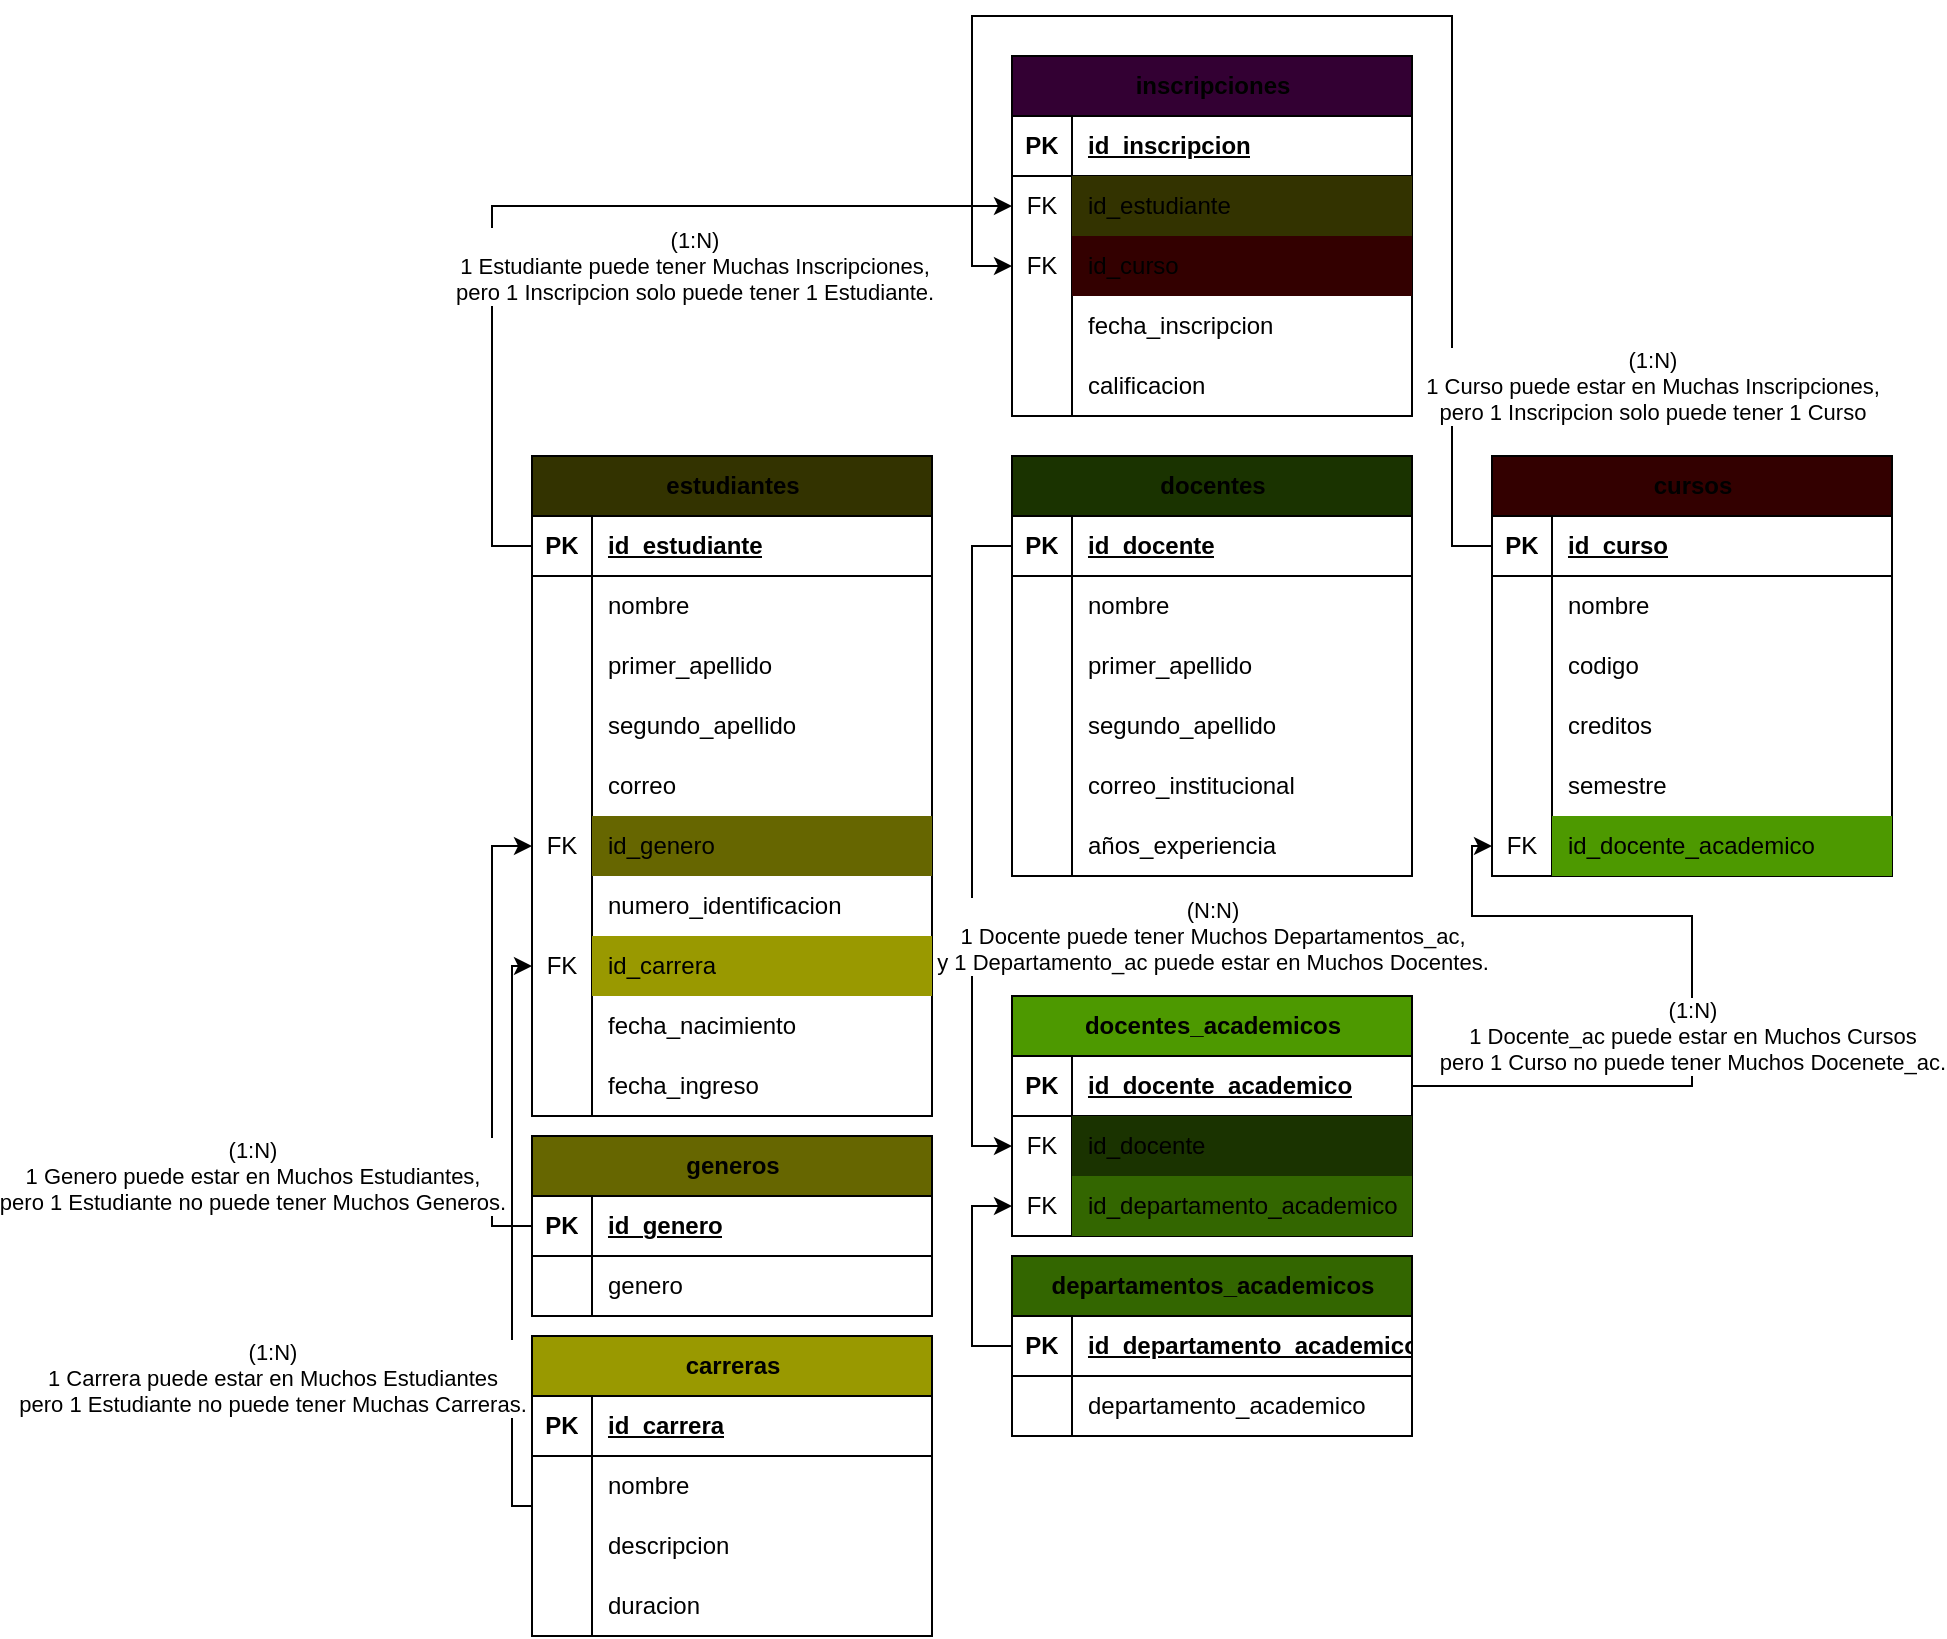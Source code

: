 <mxfile version="28.0.6">
  <diagram name="Página-1" id="d_7a4FAGwTjdsahr41D2">
    <mxGraphModel dx="2619" dy="937" grid="1" gridSize="10" guides="1" tooltips="1" connect="1" arrows="1" fold="1" page="1" pageScale="1" pageWidth="827" pageHeight="1169" math="0" shadow="0">
      <root>
        <mxCell id="0" />
        <mxCell id="1" parent="0" />
        <mxCell id="1A_0LaJ5I-isku5vElew-1" value="estudiantes" style="shape=table;startSize=30;container=1;collapsible=1;childLayout=tableLayout;fixedRows=1;rowLines=0;fontStyle=1;align=center;resizeLast=1;html=1;fillColor=#333300;" vertex="1" parent="1">
          <mxGeometry x="-330" y="400" width="200" height="330" as="geometry" />
        </mxCell>
        <mxCell id="1A_0LaJ5I-isku5vElew-2" value="" style="shape=tableRow;horizontal=0;startSize=0;swimlaneHead=0;swimlaneBody=0;fillColor=none;collapsible=0;dropTarget=0;points=[[0,0.5],[1,0.5]];portConstraint=eastwest;top=0;left=0;right=0;bottom=1;" vertex="1" parent="1A_0LaJ5I-isku5vElew-1">
          <mxGeometry y="30" width="200" height="30" as="geometry" />
        </mxCell>
        <mxCell id="1A_0LaJ5I-isku5vElew-3" value="PK" style="shape=partialRectangle;connectable=0;fillColor=none;top=0;left=0;bottom=0;right=0;fontStyle=1;overflow=hidden;whiteSpace=wrap;html=1;" vertex="1" parent="1A_0LaJ5I-isku5vElew-2">
          <mxGeometry width="30" height="30" as="geometry">
            <mxRectangle width="30" height="30" as="alternateBounds" />
          </mxGeometry>
        </mxCell>
        <mxCell id="1A_0LaJ5I-isku5vElew-4" value="id_estudiante" style="shape=partialRectangle;connectable=0;fillColor=none;top=0;left=0;bottom=0;right=0;align=left;spacingLeft=6;fontStyle=5;overflow=hidden;whiteSpace=wrap;html=1;" vertex="1" parent="1A_0LaJ5I-isku5vElew-2">
          <mxGeometry x="30" width="170" height="30" as="geometry">
            <mxRectangle width="170" height="30" as="alternateBounds" />
          </mxGeometry>
        </mxCell>
        <mxCell id="1A_0LaJ5I-isku5vElew-5" value="" style="shape=tableRow;horizontal=0;startSize=0;swimlaneHead=0;swimlaneBody=0;fillColor=none;collapsible=0;dropTarget=0;points=[[0,0.5],[1,0.5]];portConstraint=eastwest;top=0;left=0;right=0;bottom=0;" vertex="1" parent="1A_0LaJ5I-isku5vElew-1">
          <mxGeometry y="60" width="200" height="30" as="geometry" />
        </mxCell>
        <mxCell id="1A_0LaJ5I-isku5vElew-6" value="" style="shape=partialRectangle;connectable=0;fillColor=none;top=0;left=0;bottom=0;right=0;editable=1;overflow=hidden;whiteSpace=wrap;html=1;" vertex="1" parent="1A_0LaJ5I-isku5vElew-5">
          <mxGeometry width="30" height="30" as="geometry">
            <mxRectangle width="30" height="30" as="alternateBounds" />
          </mxGeometry>
        </mxCell>
        <mxCell id="1A_0LaJ5I-isku5vElew-7" value="nombre" style="shape=partialRectangle;connectable=0;fillColor=none;top=0;left=0;bottom=0;right=0;align=left;spacingLeft=6;overflow=hidden;whiteSpace=wrap;html=1;" vertex="1" parent="1A_0LaJ5I-isku5vElew-5">
          <mxGeometry x="30" width="170" height="30" as="geometry">
            <mxRectangle width="170" height="30" as="alternateBounds" />
          </mxGeometry>
        </mxCell>
        <mxCell id="1A_0LaJ5I-isku5vElew-8" value="" style="shape=tableRow;horizontal=0;startSize=0;swimlaneHead=0;swimlaneBody=0;fillColor=none;collapsible=0;dropTarget=0;points=[[0,0.5],[1,0.5]];portConstraint=eastwest;top=0;left=0;right=0;bottom=0;" vertex="1" parent="1A_0LaJ5I-isku5vElew-1">
          <mxGeometry y="90" width="200" height="30" as="geometry" />
        </mxCell>
        <mxCell id="1A_0LaJ5I-isku5vElew-9" value="" style="shape=partialRectangle;connectable=0;fillColor=none;top=0;left=0;bottom=0;right=0;editable=1;overflow=hidden;whiteSpace=wrap;html=1;" vertex="1" parent="1A_0LaJ5I-isku5vElew-8">
          <mxGeometry width="30" height="30" as="geometry">
            <mxRectangle width="30" height="30" as="alternateBounds" />
          </mxGeometry>
        </mxCell>
        <mxCell id="1A_0LaJ5I-isku5vElew-10" value="primer_apellido" style="shape=partialRectangle;connectable=0;fillColor=none;top=0;left=0;bottom=0;right=0;align=left;spacingLeft=6;overflow=hidden;whiteSpace=wrap;html=1;" vertex="1" parent="1A_0LaJ5I-isku5vElew-8">
          <mxGeometry x="30" width="170" height="30" as="geometry">
            <mxRectangle width="170" height="30" as="alternateBounds" />
          </mxGeometry>
        </mxCell>
        <mxCell id="1A_0LaJ5I-isku5vElew-11" value="" style="shape=tableRow;horizontal=0;startSize=0;swimlaneHead=0;swimlaneBody=0;fillColor=none;collapsible=0;dropTarget=0;points=[[0,0.5],[1,0.5]];portConstraint=eastwest;top=0;left=0;right=0;bottom=0;" vertex="1" parent="1A_0LaJ5I-isku5vElew-1">
          <mxGeometry y="120" width="200" height="30" as="geometry" />
        </mxCell>
        <mxCell id="1A_0LaJ5I-isku5vElew-12" value="" style="shape=partialRectangle;connectable=0;fillColor=none;top=0;left=0;bottom=0;right=0;editable=1;overflow=hidden;whiteSpace=wrap;html=1;" vertex="1" parent="1A_0LaJ5I-isku5vElew-11">
          <mxGeometry width="30" height="30" as="geometry">
            <mxRectangle width="30" height="30" as="alternateBounds" />
          </mxGeometry>
        </mxCell>
        <mxCell id="1A_0LaJ5I-isku5vElew-13" value="segundo_apellido" style="shape=partialRectangle;connectable=0;fillColor=none;top=0;left=0;bottom=0;right=0;align=left;spacingLeft=6;overflow=hidden;whiteSpace=wrap;html=1;" vertex="1" parent="1A_0LaJ5I-isku5vElew-11">
          <mxGeometry x="30" width="170" height="30" as="geometry">
            <mxRectangle width="170" height="30" as="alternateBounds" />
          </mxGeometry>
        </mxCell>
        <mxCell id="1A_0LaJ5I-isku5vElew-14" value="" style="shape=tableRow;horizontal=0;startSize=0;swimlaneHead=0;swimlaneBody=0;fillColor=none;collapsible=0;dropTarget=0;points=[[0,0.5],[1,0.5]];portConstraint=eastwest;top=0;left=0;right=0;bottom=0;" vertex="1" parent="1A_0LaJ5I-isku5vElew-1">
          <mxGeometry y="150" width="200" height="30" as="geometry" />
        </mxCell>
        <mxCell id="1A_0LaJ5I-isku5vElew-15" value="" style="shape=partialRectangle;connectable=0;fillColor=none;top=0;left=0;bottom=0;right=0;editable=1;overflow=hidden;whiteSpace=wrap;html=1;" vertex="1" parent="1A_0LaJ5I-isku5vElew-14">
          <mxGeometry width="30" height="30" as="geometry">
            <mxRectangle width="30" height="30" as="alternateBounds" />
          </mxGeometry>
        </mxCell>
        <mxCell id="1A_0LaJ5I-isku5vElew-16" value="correo" style="shape=partialRectangle;connectable=0;fillColor=none;top=0;left=0;bottom=0;right=0;align=left;spacingLeft=6;overflow=hidden;whiteSpace=wrap;html=1;" vertex="1" parent="1A_0LaJ5I-isku5vElew-14">
          <mxGeometry x="30" width="170" height="30" as="geometry">
            <mxRectangle width="170" height="30" as="alternateBounds" />
          </mxGeometry>
        </mxCell>
        <mxCell id="1A_0LaJ5I-isku5vElew-17" value="" style="shape=tableRow;horizontal=0;startSize=0;swimlaneHead=0;swimlaneBody=0;fillColor=none;collapsible=0;dropTarget=0;points=[[0,0.5],[1,0.5]];portConstraint=eastwest;top=0;left=0;right=0;bottom=0;" vertex="1" parent="1A_0LaJ5I-isku5vElew-1">
          <mxGeometry y="180" width="200" height="30" as="geometry" />
        </mxCell>
        <mxCell id="1A_0LaJ5I-isku5vElew-18" value="FK" style="shape=partialRectangle;connectable=0;fillColor=none;top=0;left=0;bottom=0;right=0;editable=1;overflow=hidden;whiteSpace=wrap;html=1;" vertex="1" parent="1A_0LaJ5I-isku5vElew-17">
          <mxGeometry width="30" height="30" as="geometry">
            <mxRectangle width="30" height="30" as="alternateBounds" />
          </mxGeometry>
        </mxCell>
        <mxCell id="1A_0LaJ5I-isku5vElew-19" value="id_genero" style="shape=partialRectangle;connectable=0;fillColor=#666600;top=0;left=0;bottom=0;right=0;align=left;spacingLeft=6;overflow=hidden;whiteSpace=wrap;html=1;" vertex="1" parent="1A_0LaJ5I-isku5vElew-17">
          <mxGeometry x="30" width="170" height="30" as="geometry">
            <mxRectangle width="170" height="30" as="alternateBounds" />
          </mxGeometry>
        </mxCell>
        <mxCell id="1A_0LaJ5I-isku5vElew-20" value="" style="shape=tableRow;horizontal=0;startSize=0;swimlaneHead=0;swimlaneBody=0;fillColor=none;collapsible=0;dropTarget=0;points=[[0,0.5],[1,0.5]];portConstraint=eastwest;top=0;left=0;right=0;bottom=0;" vertex="1" parent="1A_0LaJ5I-isku5vElew-1">
          <mxGeometry y="210" width="200" height="30" as="geometry" />
        </mxCell>
        <mxCell id="1A_0LaJ5I-isku5vElew-21" value="" style="shape=partialRectangle;connectable=0;fillColor=none;top=0;left=0;bottom=0;right=0;editable=1;overflow=hidden;whiteSpace=wrap;html=1;" vertex="1" parent="1A_0LaJ5I-isku5vElew-20">
          <mxGeometry width="30" height="30" as="geometry">
            <mxRectangle width="30" height="30" as="alternateBounds" />
          </mxGeometry>
        </mxCell>
        <mxCell id="1A_0LaJ5I-isku5vElew-22" value="numero_identificacion" style="shape=partialRectangle;connectable=0;fillColor=none;top=0;left=0;bottom=0;right=0;align=left;spacingLeft=6;overflow=hidden;whiteSpace=wrap;html=1;" vertex="1" parent="1A_0LaJ5I-isku5vElew-20">
          <mxGeometry x="30" width="170" height="30" as="geometry">
            <mxRectangle width="170" height="30" as="alternateBounds" />
          </mxGeometry>
        </mxCell>
        <mxCell id="1A_0LaJ5I-isku5vElew-23" value="" style="shape=tableRow;horizontal=0;startSize=0;swimlaneHead=0;swimlaneBody=0;fillColor=none;collapsible=0;dropTarget=0;points=[[0,0.5],[1,0.5]];portConstraint=eastwest;top=0;left=0;right=0;bottom=0;" vertex="1" parent="1A_0LaJ5I-isku5vElew-1">
          <mxGeometry y="240" width="200" height="30" as="geometry" />
        </mxCell>
        <mxCell id="1A_0LaJ5I-isku5vElew-24" value="FK" style="shape=partialRectangle;connectable=0;fillColor=none;top=0;left=0;bottom=0;right=0;editable=1;overflow=hidden;whiteSpace=wrap;html=1;" vertex="1" parent="1A_0LaJ5I-isku5vElew-23">
          <mxGeometry width="30" height="30" as="geometry">
            <mxRectangle width="30" height="30" as="alternateBounds" />
          </mxGeometry>
        </mxCell>
        <mxCell id="1A_0LaJ5I-isku5vElew-25" value="id_carrera" style="shape=partialRectangle;connectable=0;fillColor=#999900;top=0;left=0;bottom=0;right=0;align=left;spacingLeft=6;overflow=hidden;whiteSpace=wrap;html=1;" vertex="1" parent="1A_0LaJ5I-isku5vElew-23">
          <mxGeometry x="30" width="170" height="30" as="geometry">
            <mxRectangle width="170" height="30" as="alternateBounds" />
          </mxGeometry>
        </mxCell>
        <mxCell id="1A_0LaJ5I-isku5vElew-26" value="" style="shape=tableRow;horizontal=0;startSize=0;swimlaneHead=0;swimlaneBody=0;fillColor=none;collapsible=0;dropTarget=0;points=[[0,0.5],[1,0.5]];portConstraint=eastwest;top=0;left=0;right=0;bottom=0;" vertex="1" parent="1A_0LaJ5I-isku5vElew-1">
          <mxGeometry y="270" width="200" height="30" as="geometry" />
        </mxCell>
        <mxCell id="1A_0LaJ5I-isku5vElew-27" value="" style="shape=partialRectangle;connectable=0;fillColor=none;top=0;left=0;bottom=0;right=0;editable=1;overflow=hidden;whiteSpace=wrap;html=1;" vertex="1" parent="1A_0LaJ5I-isku5vElew-26">
          <mxGeometry width="30" height="30" as="geometry">
            <mxRectangle width="30" height="30" as="alternateBounds" />
          </mxGeometry>
        </mxCell>
        <mxCell id="1A_0LaJ5I-isku5vElew-28" value="fecha_nacimiento" style="shape=partialRectangle;connectable=0;fillColor=none;top=0;left=0;bottom=0;right=0;align=left;spacingLeft=6;overflow=hidden;whiteSpace=wrap;html=1;" vertex="1" parent="1A_0LaJ5I-isku5vElew-26">
          <mxGeometry x="30" width="170" height="30" as="geometry">
            <mxRectangle width="170" height="30" as="alternateBounds" />
          </mxGeometry>
        </mxCell>
        <mxCell id="1A_0LaJ5I-isku5vElew-29" value="" style="shape=tableRow;horizontal=0;startSize=0;swimlaneHead=0;swimlaneBody=0;fillColor=none;collapsible=0;dropTarget=0;points=[[0,0.5],[1,0.5]];portConstraint=eastwest;top=0;left=0;right=0;bottom=0;" vertex="1" parent="1A_0LaJ5I-isku5vElew-1">
          <mxGeometry y="300" width="200" height="30" as="geometry" />
        </mxCell>
        <mxCell id="1A_0LaJ5I-isku5vElew-30" value="" style="shape=partialRectangle;connectable=0;fillColor=none;top=0;left=0;bottom=0;right=0;editable=1;overflow=hidden;whiteSpace=wrap;html=1;" vertex="1" parent="1A_0LaJ5I-isku5vElew-29">
          <mxGeometry width="30" height="30" as="geometry">
            <mxRectangle width="30" height="30" as="alternateBounds" />
          </mxGeometry>
        </mxCell>
        <mxCell id="1A_0LaJ5I-isku5vElew-31" value="fecha_ingreso" style="shape=partialRectangle;connectable=0;fillColor=none;top=0;left=0;bottom=0;right=0;align=left;spacingLeft=6;overflow=hidden;whiteSpace=wrap;html=1;" vertex="1" parent="1A_0LaJ5I-isku5vElew-29">
          <mxGeometry x="30" width="170" height="30" as="geometry">
            <mxRectangle width="170" height="30" as="alternateBounds" />
          </mxGeometry>
        </mxCell>
        <mxCell id="1A_0LaJ5I-isku5vElew-50" value="docentes" style="shape=table;startSize=30;container=1;collapsible=1;childLayout=tableLayout;fixedRows=1;rowLines=0;fontStyle=1;align=center;resizeLast=1;html=1;fillColor=#1A3300;" vertex="1" parent="1">
          <mxGeometry x="-90" y="400" width="200" height="210" as="geometry" />
        </mxCell>
        <mxCell id="1A_0LaJ5I-isku5vElew-51" value="" style="shape=tableRow;horizontal=0;startSize=0;swimlaneHead=0;swimlaneBody=0;fillColor=none;collapsible=0;dropTarget=0;points=[[0,0.5],[1,0.5]];portConstraint=eastwest;top=0;left=0;right=0;bottom=1;" vertex="1" parent="1A_0LaJ5I-isku5vElew-50">
          <mxGeometry y="30" width="200" height="30" as="geometry" />
        </mxCell>
        <mxCell id="1A_0LaJ5I-isku5vElew-52" value="PK" style="shape=partialRectangle;connectable=0;fillColor=none;top=0;left=0;bottom=0;right=0;fontStyle=1;overflow=hidden;whiteSpace=wrap;html=1;" vertex="1" parent="1A_0LaJ5I-isku5vElew-51">
          <mxGeometry width="30" height="30" as="geometry">
            <mxRectangle width="30" height="30" as="alternateBounds" />
          </mxGeometry>
        </mxCell>
        <mxCell id="1A_0LaJ5I-isku5vElew-53" value="id_docente" style="shape=partialRectangle;connectable=0;fillColor=none;top=0;left=0;bottom=0;right=0;align=left;spacingLeft=6;fontStyle=5;overflow=hidden;whiteSpace=wrap;html=1;" vertex="1" parent="1A_0LaJ5I-isku5vElew-51">
          <mxGeometry x="30" width="170" height="30" as="geometry">
            <mxRectangle width="170" height="30" as="alternateBounds" />
          </mxGeometry>
        </mxCell>
        <mxCell id="1A_0LaJ5I-isku5vElew-54" value="" style="shape=tableRow;horizontal=0;startSize=0;swimlaneHead=0;swimlaneBody=0;fillColor=none;collapsible=0;dropTarget=0;points=[[0,0.5],[1,0.5]];portConstraint=eastwest;top=0;left=0;right=0;bottom=0;" vertex="1" parent="1A_0LaJ5I-isku5vElew-50">
          <mxGeometry y="60" width="200" height="30" as="geometry" />
        </mxCell>
        <mxCell id="1A_0LaJ5I-isku5vElew-55" value="" style="shape=partialRectangle;connectable=0;fillColor=none;top=0;left=0;bottom=0;right=0;editable=1;overflow=hidden;whiteSpace=wrap;html=1;" vertex="1" parent="1A_0LaJ5I-isku5vElew-54">
          <mxGeometry width="30" height="30" as="geometry">
            <mxRectangle width="30" height="30" as="alternateBounds" />
          </mxGeometry>
        </mxCell>
        <mxCell id="1A_0LaJ5I-isku5vElew-56" value="nombre" style="shape=partialRectangle;connectable=0;fillColor=none;top=0;left=0;bottom=0;right=0;align=left;spacingLeft=6;overflow=hidden;whiteSpace=wrap;html=1;" vertex="1" parent="1A_0LaJ5I-isku5vElew-54">
          <mxGeometry x="30" width="170" height="30" as="geometry">
            <mxRectangle width="170" height="30" as="alternateBounds" />
          </mxGeometry>
        </mxCell>
        <mxCell id="1A_0LaJ5I-isku5vElew-57" value="" style="shape=tableRow;horizontal=0;startSize=0;swimlaneHead=0;swimlaneBody=0;fillColor=none;collapsible=0;dropTarget=0;points=[[0,0.5],[1,0.5]];portConstraint=eastwest;top=0;left=0;right=0;bottom=0;" vertex="1" parent="1A_0LaJ5I-isku5vElew-50">
          <mxGeometry y="90" width="200" height="30" as="geometry" />
        </mxCell>
        <mxCell id="1A_0LaJ5I-isku5vElew-58" value="" style="shape=partialRectangle;connectable=0;fillColor=none;top=0;left=0;bottom=0;right=0;editable=1;overflow=hidden;whiteSpace=wrap;html=1;" vertex="1" parent="1A_0LaJ5I-isku5vElew-57">
          <mxGeometry width="30" height="30" as="geometry">
            <mxRectangle width="30" height="30" as="alternateBounds" />
          </mxGeometry>
        </mxCell>
        <mxCell id="1A_0LaJ5I-isku5vElew-59" value="primer_apellido" style="shape=partialRectangle;connectable=0;fillColor=none;top=0;left=0;bottom=0;right=0;align=left;spacingLeft=6;overflow=hidden;whiteSpace=wrap;html=1;" vertex="1" parent="1A_0LaJ5I-isku5vElew-57">
          <mxGeometry x="30" width="170" height="30" as="geometry">
            <mxRectangle width="170" height="30" as="alternateBounds" />
          </mxGeometry>
        </mxCell>
        <mxCell id="1A_0LaJ5I-isku5vElew-60" value="" style="shape=tableRow;horizontal=0;startSize=0;swimlaneHead=0;swimlaneBody=0;fillColor=none;collapsible=0;dropTarget=0;points=[[0,0.5],[1,0.5]];portConstraint=eastwest;top=0;left=0;right=0;bottom=0;" vertex="1" parent="1A_0LaJ5I-isku5vElew-50">
          <mxGeometry y="120" width="200" height="30" as="geometry" />
        </mxCell>
        <mxCell id="1A_0LaJ5I-isku5vElew-61" value="" style="shape=partialRectangle;connectable=0;fillColor=none;top=0;left=0;bottom=0;right=0;editable=1;overflow=hidden;whiteSpace=wrap;html=1;" vertex="1" parent="1A_0LaJ5I-isku5vElew-60">
          <mxGeometry width="30" height="30" as="geometry">
            <mxRectangle width="30" height="30" as="alternateBounds" />
          </mxGeometry>
        </mxCell>
        <mxCell id="1A_0LaJ5I-isku5vElew-62" value="segundo_apellido" style="shape=partialRectangle;connectable=0;fillColor=none;top=0;left=0;bottom=0;right=0;align=left;spacingLeft=6;overflow=hidden;whiteSpace=wrap;html=1;" vertex="1" parent="1A_0LaJ5I-isku5vElew-60">
          <mxGeometry x="30" width="170" height="30" as="geometry">
            <mxRectangle width="170" height="30" as="alternateBounds" />
          </mxGeometry>
        </mxCell>
        <mxCell id="1A_0LaJ5I-isku5vElew-63" value="" style="shape=tableRow;horizontal=0;startSize=0;swimlaneHead=0;swimlaneBody=0;fillColor=none;collapsible=0;dropTarget=0;points=[[0,0.5],[1,0.5]];portConstraint=eastwest;top=0;left=0;right=0;bottom=0;" vertex="1" parent="1A_0LaJ5I-isku5vElew-50">
          <mxGeometry y="150" width="200" height="30" as="geometry" />
        </mxCell>
        <mxCell id="1A_0LaJ5I-isku5vElew-64" value="" style="shape=partialRectangle;connectable=0;fillColor=none;top=0;left=0;bottom=0;right=0;editable=1;overflow=hidden;whiteSpace=wrap;html=1;" vertex="1" parent="1A_0LaJ5I-isku5vElew-63">
          <mxGeometry width="30" height="30" as="geometry">
            <mxRectangle width="30" height="30" as="alternateBounds" />
          </mxGeometry>
        </mxCell>
        <mxCell id="1A_0LaJ5I-isku5vElew-65" value="correo_institucional" style="shape=partialRectangle;connectable=0;fillColor=none;top=0;left=0;bottom=0;right=0;align=left;spacingLeft=6;overflow=hidden;whiteSpace=wrap;html=1;" vertex="1" parent="1A_0LaJ5I-isku5vElew-63">
          <mxGeometry x="30" width="170" height="30" as="geometry">
            <mxRectangle width="170" height="30" as="alternateBounds" />
          </mxGeometry>
        </mxCell>
        <mxCell id="1A_0LaJ5I-isku5vElew-69" value="" style="shape=tableRow;horizontal=0;startSize=0;swimlaneHead=0;swimlaneBody=0;fillColor=none;collapsible=0;dropTarget=0;points=[[0,0.5],[1,0.5]];portConstraint=eastwest;top=0;left=0;right=0;bottom=0;" vertex="1" parent="1A_0LaJ5I-isku5vElew-50">
          <mxGeometry y="180" width="200" height="30" as="geometry" />
        </mxCell>
        <mxCell id="1A_0LaJ5I-isku5vElew-70" value="" style="shape=partialRectangle;connectable=0;fillColor=none;top=0;left=0;bottom=0;right=0;editable=1;overflow=hidden;whiteSpace=wrap;html=1;" vertex="1" parent="1A_0LaJ5I-isku5vElew-69">
          <mxGeometry width="30" height="30" as="geometry">
            <mxRectangle width="30" height="30" as="alternateBounds" />
          </mxGeometry>
        </mxCell>
        <mxCell id="1A_0LaJ5I-isku5vElew-71" value="años_experiencia" style="shape=partialRectangle;connectable=0;fillColor=none;top=0;left=0;bottom=0;right=0;align=left;spacingLeft=6;overflow=hidden;whiteSpace=wrap;html=1;" vertex="1" parent="1A_0LaJ5I-isku5vElew-69">
          <mxGeometry x="30" width="170" height="30" as="geometry">
            <mxRectangle width="170" height="30" as="alternateBounds" />
          </mxGeometry>
        </mxCell>
        <mxCell id="1A_0LaJ5I-isku5vElew-72" value="cursos" style="shape=table;startSize=30;container=1;collapsible=1;childLayout=tableLayout;fixedRows=1;rowLines=0;fontStyle=1;align=center;resizeLast=1;html=1;fillColor=#330000;" vertex="1" parent="1">
          <mxGeometry x="150" y="400" width="200" height="210" as="geometry">
            <mxRectangle x="560" y="360" width="80" height="30" as="alternateBounds" />
          </mxGeometry>
        </mxCell>
        <mxCell id="1A_0LaJ5I-isku5vElew-73" value="" style="shape=tableRow;horizontal=0;startSize=0;swimlaneHead=0;swimlaneBody=0;fillColor=none;collapsible=0;dropTarget=0;points=[[0,0.5],[1,0.5]];portConstraint=eastwest;top=0;left=0;right=0;bottom=1;" vertex="1" parent="1A_0LaJ5I-isku5vElew-72">
          <mxGeometry y="30" width="200" height="30" as="geometry" />
        </mxCell>
        <mxCell id="1A_0LaJ5I-isku5vElew-74" value="PK" style="shape=partialRectangle;connectable=0;fillColor=none;top=0;left=0;bottom=0;right=0;fontStyle=1;overflow=hidden;whiteSpace=wrap;html=1;" vertex="1" parent="1A_0LaJ5I-isku5vElew-73">
          <mxGeometry width="30" height="30" as="geometry">
            <mxRectangle width="30" height="30" as="alternateBounds" />
          </mxGeometry>
        </mxCell>
        <mxCell id="1A_0LaJ5I-isku5vElew-75" value="id_curso" style="shape=partialRectangle;connectable=0;fillColor=none;top=0;left=0;bottom=0;right=0;align=left;spacingLeft=6;fontStyle=5;overflow=hidden;whiteSpace=wrap;html=1;" vertex="1" parent="1A_0LaJ5I-isku5vElew-73">
          <mxGeometry x="30" width="170" height="30" as="geometry">
            <mxRectangle width="170" height="30" as="alternateBounds" />
          </mxGeometry>
        </mxCell>
        <mxCell id="1A_0LaJ5I-isku5vElew-76" value="" style="shape=tableRow;horizontal=0;startSize=0;swimlaneHead=0;swimlaneBody=0;fillColor=none;collapsible=0;dropTarget=0;points=[[0,0.5],[1,0.5]];portConstraint=eastwest;top=0;left=0;right=0;bottom=0;" vertex="1" parent="1A_0LaJ5I-isku5vElew-72">
          <mxGeometry y="60" width="200" height="30" as="geometry" />
        </mxCell>
        <mxCell id="1A_0LaJ5I-isku5vElew-77" value="" style="shape=partialRectangle;connectable=0;fillColor=none;top=0;left=0;bottom=0;right=0;editable=1;overflow=hidden;whiteSpace=wrap;html=1;" vertex="1" parent="1A_0LaJ5I-isku5vElew-76">
          <mxGeometry width="30" height="30" as="geometry">
            <mxRectangle width="30" height="30" as="alternateBounds" />
          </mxGeometry>
        </mxCell>
        <mxCell id="1A_0LaJ5I-isku5vElew-78" value="nombre" style="shape=partialRectangle;connectable=0;fillColor=none;top=0;left=0;bottom=0;right=0;align=left;spacingLeft=6;overflow=hidden;whiteSpace=wrap;html=1;" vertex="1" parent="1A_0LaJ5I-isku5vElew-76">
          <mxGeometry x="30" width="170" height="30" as="geometry">
            <mxRectangle width="170" height="30" as="alternateBounds" />
          </mxGeometry>
        </mxCell>
        <mxCell id="1A_0LaJ5I-isku5vElew-79" value="" style="shape=tableRow;horizontal=0;startSize=0;swimlaneHead=0;swimlaneBody=0;fillColor=none;collapsible=0;dropTarget=0;points=[[0,0.5],[1,0.5]];portConstraint=eastwest;top=0;left=0;right=0;bottom=0;" vertex="1" parent="1A_0LaJ5I-isku5vElew-72">
          <mxGeometry y="90" width="200" height="30" as="geometry" />
        </mxCell>
        <mxCell id="1A_0LaJ5I-isku5vElew-80" value="" style="shape=partialRectangle;connectable=0;fillColor=none;top=0;left=0;bottom=0;right=0;editable=1;overflow=hidden;whiteSpace=wrap;html=1;" vertex="1" parent="1A_0LaJ5I-isku5vElew-79">
          <mxGeometry width="30" height="30" as="geometry">
            <mxRectangle width="30" height="30" as="alternateBounds" />
          </mxGeometry>
        </mxCell>
        <mxCell id="1A_0LaJ5I-isku5vElew-81" value="codigo" style="shape=partialRectangle;connectable=0;fillColor=none;top=0;left=0;bottom=0;right=0;align=left;spacingLeft=6;overflow=hidden;whiteSpace=wrap;html=1;" vertex="1" parent="1A_0LaJ5I-isku5vElew-79">
          <mxGeometry x="30" width="170" height="30" as="geometry">
            <mxRectangle width="170" height="30" as="alternateBounds" />
          </mxGeometry>
        </mxCell>
        <mxCell id="1A_0LaJ5I-isku5vElew-82" value="" style="shape=tableRow;horizontal=0;startSize=0;swimlaneHead=0;swimlaneBody=0;fillColor=none;collapsible=0;dropTarget=0;points=[[0,0.5],[1,0.5]];portConstraint=eastwest;top=0;left=0;right=0;bottom=0;" vertex="1" parent="1A_0LaJ5I-isku5vElew-72">
          <mxGeometry y="120" width="200" height="30" as="geometry" />
        </mxCell>
        <mxCell id="1A_0LaJ5I-isku5vElew-83" value="" style="shape=partialRectangle;connectable=0;fillColor=none;top=0;left=0;bottom=0;right=0;editable=1;overflow=hidden;whiteSpace=wrap;html=1;" vertex="1" parent="1A_0LaJ5I-isku5vElew-82">
          <mxGeometry width="30" height="30" as="geometry">
            <mxRectangle width="30" height="30" as="alternateBounds" />
          </mxGeometry>
        </mxCell>
        <mxCell id="1A_0LaJ5I-isku5vElew-84" value="creditos" style="shape=partialRectangle;connectable=0;fillColor=none;top=0;left=0;bottom=0;right=0;align=left;spacingLeft=6;overflow=hidden;whiteSpace=wrap;html=1;" vertex="1" parent="1A_0LaJ5I-isku5vElew-82">
          <mxGeometry x="30" width="170" height="30" as="geometry">
            <mxRectangle width="170" height="30" as="alternateBounds" />
          </mxGeometry>
        </mxCell>
        <mxCell id="1A_0LaJ5I-isku5vElew-85" value="" style="shape=tableRow;horizontal=0;startSize=0;swimlaneHead=0;swimlaneBody=0;fillColor=none;collapsible=0;dropTarget=0;points=[[0,0.5],[1,0.5]];portConstraint=eastwest;top=0;left=0;right=0;bottom=0;" vertex="1" parent="1A_0LaJ5I-isku5vElew-72">
          <mxGeometry y="150" width="200" height="30" as="geometry" />
        </mxCell>
        <mxCell id="1A_0LaJ5I-isku5vElew-86" value="" style="shape=partialRectangle;connectable=0;fillColor=none;top=0;left=0;bottom=0;right=0;editable=1;overflow=hidden;whiteSpace=wrap;html=1;" vertex="1" parent="1A_0LaJ5I-isku5vElew-85">
          <mxGeometry width="30" height="30" as="geometry">
            <mxRectangle width="30" height="30" as="alternateBounds" />
          </mxGeometry>
        </mxCell>
        <mxCell id="1A_0LaJ5I-isku5vElew-87" value="semestre" style="shape=partialRectangle;connectable=0;fillColor=none;top=0;left=0;bottom=0;right=0;align=left;spacingLeft=6;overflow=hidden;whiteSpace=wrap;html=1;" vertex="1" parent="1A_0LaJ5I-isku5vElew-85">
          <mxGeometry x="30" width="170" height="30" as="geometry">
            <mxRectangle width="170" height="30" as="alternateBounds" />
          </mxGeometry>
        </mxCell>
        <mxCell id="1A_0LaJ5I-isku5vElew-88" value="" style="shape=tableRow;horizontal=0;startSize=0;swimlaneHead=0;swimlaneBody=0;fillColor=none;collapsible=0;dropTarget=0;points=[[0,0.5],[1,0.5]];portConstraint=eastwest;top=0;left=0;right=0;bottom=0;" vertex="1" parent="1A_0LaJ5I-isku5vElew-72">
          <mxGeometry y="180" width="200" height="30" as="geometry" />
        </mxCell>
        <mxCell id="1A_0LaJ5I-isku5vElew-89" value="FK" style="shape=partialRectangle;connectable=0;fillColor=none;top=0;left=0;bottom=0;right=0;editable=1;overflow=hidden;whiteSpace=wrap;html=1;" vertex="1" parent="1A_0LaJ5I-isku5vElew-88">
          <mxGeometry width="30" height="30" as="geometry">
            <mxRectangle width="30" height="30" as="alternateBounds" />
          </mxGeometry>
        </mxCell>
        <mxCell id="1A_0LaJ5I-isku5vElew-90" value="id_docente_academico" style="shape=partialRectangle;connectable=0;fillColor=#4D9900;top=0;left=0;bottom=0;right=0;align=left;spacingLeft=6;overflow=hidden;whiteSpace=wrap;html=1;" vertex="1" parent="1A_0LaJ5I-isku5vElew-88">
          <mxGeometry x="30" width="170" height="30" as="geometry">
            <mxRectangle width="170" height="30" as="alternateBounds" />
          </mxGeometry>
        </mxCell>
        <mxCell id="1A_0LaJ5I-isku5vElew-91" value="inscripciones" style="shape=table;startSize=30;container=1;collapsible=1;childLayout=tableLayout;fixedRows=1;rowLines=0;fontStyle=1;align=center;resizeLast=1;html=1;fillColor=#330033;" vertex="1" parent="1">
          <mxGeometry x="-90" y="200" width="200" height="180" as="geometry" />
        </mxCell>
        <mxCell id="1A_0LaJ5I-isku5vElew-92" value="" style="shape=tableRow;horizontal=0;startSize=0;swimlaneHead=0;swimlaneBody=0;fillColor=none;collapsible=0;dropTarget=0;points=[[0,0.5],[1,0.5]];portConstraint=eastwest;top=0;left=0;right=0;bottom=1;" vertex="1" parent="1A_0LaJ5I-isku5vElew-91">
          <mxGeometry y="30" width="200" height="30" as="geometry" />
        </mxCell>
        <mxCell id="1A_0LaJ5I-isku5vElew-93" value="PK" style="shape=partialRectangle;connectable=0;fillColor=none;top=0;left=0;bottom=0;right=0;fontStyle=1;overflow=hidden;whiteSpace=wrap;html=1;" vertex="1" parent="1A_0LaJ5I-isku5vElew-92">
          <mxGeometry width="30" height="30" as="geometry">
            <mxRectangle width="30" height="30" as="alternateBounds" />
          </mxGeometry>
        </mxCell>
        <mxCell id="1A_0LaJ5I-isku5vElew-94" value="id_inscripcion" style="shape=partialRectangle;connectable=0;fillColor=none;top=0;left=0;bottom=0;right=0;align=left;spacingLeft=6;fontStyle=5;overflow=hidden;whiteSpace=wrap;html=1;" vertex="1" parent="1A_0LaJ5I-isku5vElew-92">
          <mxGeometry x="30" width="170" height="30" as="geometry">
            <mxRectangle width="170" height="30" as="alternateBounds" />
          </mxGeometry>
        </mxCell>
        <mxCell id="1A_0LaJ5I-isku5vElew-95" value="" style="shape=tableRow;horizontal=0;startSize=0;swimlaneHead=0;swimlaneBody=0;fillColor=none;collapsible=0;dropTarget=0;points=[[0,0.5],[1,0.5]];portConstraint=eastwest;top=0;left=0;right=0;bottom=0;" vertex="1" parent="1A_0LaJ5I-isku5vElew-91">
          <mxGeometry y="60" width="200" height="30" as="geometry" />
        </mxCell>
        <mxCell id="1A_0LaJ5I-isku5vElew-96" value="FK" style="shape=partialRectangle;connectable=0;fillColor=none;top=0;left=0;bottom=0;right=0;editable=1;overflow=hidden;whiteSpace=wrap;html=1;" vertex="1" parent="1A_0LaJ5I-isku5vElew-95">
          <mxGeometry width="30" height="30" as="geometry">
            <mxRectangle width="30" height="30" as="alternateBounds" />
          </mxGeometry>
        </mxCell>
        <mxCell id="1A_0LaJ5I-isku5vElew-97" value="id_estudiante" style="shape=partialRectangle;connectable=0;fillColor=#333300;top=0;left=0;bottom=0;right=0;align=left;spacingLeft=6;overflow=hidden;whiteSpace=wrap;html=1;" vertex="1" parent="1A_0LaJ5I-isku5vElew-95">
          <mxGeometry x="30" width="170" height="30" as="geometry">
            <mxRectangle width="170" height="30" as="alternateBounds" />
          </mxGeometry>
        </mxCell>
        <mxCell id="1A_0LaJ5I-isku5vElew-98" value="" style="shape=tableRow;horizontal=0;startSize=0;swimlaneHead=0;swimlaneBody=0;fillColor=none;collapsible=0;dropTarget=0;points=[[0,0.5],[1,0.5]];portConstraint=eastwest;top=0;left=0;right=0;bottom=0;" vertex="1" parent="1A_0LaJ5I-isku5vElew-91">
          <mxGeometry y="90" width="200" height="30" as="geometry" />
        </mxCell>
        <mxCell id="1A_0LaJ5I-isku5vElew-99" value="FK" style="shape=partialRectangle;connectable=0;fillColor=none;top=0;left=0;bottom=0;right=0;editable=1;overflow=hidden;whiteSpace=wrap;html=1;" vertex="1" parent="1A_0LaJ5I-isku5vElew-98">
          <mxGeometry width="30" height="30" as="geometry">
            <mxRectangle width="30" height="30" as="alternateBounds" />
          </mxGeometry>
        </mxCell>
        <mxCell id="1A_0LaJ5I-isku5vElew-100" value="id_curso" style="shape=partialRectangle;connectable=0;fillColor=#330000;top=0;left=0;bottom=0;right=0;align=left;spacingLeft=6;overflow=hidden;whiteSpace=wrap;html=1;" vertex="1" parent="1A_0LaJ5I-isku5vElew-98">
          <mxGeometry x="30" width="170" height="30" as="geometry">
            <mxRectangle width="170" height="30" as="alternateBounds" />
          </mxGeometry>
        </mxCell>
        <mxCell id="1A_0LaJ5I-isku5vElew-101" value="" style="shape=tableRow;horizontal=0;startSize=0;swimlaneHead=0;swimlaneBody=0;fillColor=none;collapsible=0;dropTarget=0;points=[[0,0.5],[1,0.5]];portConstraint=eastwest;top=0;left=0;right=0;bottom=0;" vertex="1" parent="1A_0LaJ5I-isku5vElew-91">
          <mxGeometry y="120" width="200" height="30" as="geometry" />
        </mxCell>
        <mxCell id="1A_0LaJ5I-isku5vElew-102" value="" style="shape=partialRectangle;connectable=0;fillColor=none;top=0;left=0;bottom=0;right=0;editable=1;overflow=hidden;whiteSpace=wrap;html=1;" vertex="1" parent="1A_0LaJ5I-isku5vElew-101">
          <mxGeometry width="30" height="30" as="geometry">
            <mxRectangle width="30" height="30" as="alternateBounds" />
          </mxGeometry>
        </mxCell>
        <mxCell id="1A_0LaJ5I-isku5vElew-103" value="fecha_inscripcion" style="shape=partialRectangle;connectable=0;fillColor=none;top=0;left=0;bottom=0;right=0;align=left;spacingLeft=6;overflow=hidden;whiteSpace=wrap;html=1;" vertex="1" parent="1A_0LaJ5I-isku5vElew-101">
          <mxGeometry x="30" width="170" height="30" as="geometry">
            <mxRectangle width="170" height="30" as="alternateBounds" />
          </mxGeometry>
        </mxCell>
        <mxCell id="1A_0LaJ5I-isku5vElew-104" value="" style="shape=tableRow;horizontal=0;startSize=0;swimlaneHead=0;swimlaneBody=0;fillColor=none;collapsible=0;dropTarget=0;points=[[0,0.5],[1,0.5]];portConstraint=eastwest;top=0;left=0;right=0;bottom=0;" vertex="1" parent="1A_0LaJ5I-isku5vElew-91">
          <mxGeometry y="150" width="200" height="30" as="geometry" />
        </mxCell>
        <mxCell id="1A_0LaJ5I-isku5vElew-105" value="" style="shape=partialRectangle;connectable=0;fillColor=none;top=0;left=0;bottom=0;right=0;editable=1;overflow=hidden;whiteSpace=wrap;html=1;" vertex="1" parent="1A_0LaJ5I-isku5vElew-104">
          <mxGeometry width="30" height="30" as="geometry">
            <mxRectangle width="30" height="30" as="alternateBounds" />
          </mxGeometry>
        </mxCell>
        <mxCell id="1A_0LaJ5I-isku5vElew-106" value="calificacion" style="shape=partialRectangle;connectable=0;fillColor=none;top=0;left=0;bottom=0;right=0;align=left;spacingLeft=6;overflow=hidden;whiteSpace=wrap;html=1;" vertex="1" parent="1A_0LaJ5I-isku5vElew-104">
          <mxGeometry x="30" width="170" height="30" as="geometry">
            <mxRectangle width="170" height="30" as="alternateBounds" />
          </mxGeometry>
        </mxCell>
        <mxCell id="1A_0LaJ5I-isku5vElew-107" value="generos" style="shape=table;startSize=30;container=1;collapsible=1;childLayout=tableLayout;fixedRows=1;rowLines=0;fontStyle=1;align=center;resizeLast=1;html=1;fillColor=#666600;" vertex="1" parent="1">
          <mxGeometry x="-330" y="740" width="200" height="90" as="geometry" />
        </mxCell>
        <mxCell id="1A_0LaJ5I-isku5vElew-108" value="" style="shape=tableRow;horizontal=0;startSize=0;swimlaneHead=0;swimlaneBody=0;fillColor=none;collapsible=0;dropTarget=0;points=[[0,0.5],[1,0.5]];portConstraint=eastwest;top=0;left=0;right=0;bottom=1;" vertex="1" parent="1A_0LaJ5I-isku5vElew-107">
          <mxGeometry y="30" width="200" height="30" as="geometry" />
        </mxCell>
        <mxCell id="1A_0LaJ5I-isku5vElew-109" value="PK" style="shape=partialRectangle;connectable=0;fillColor=none;top=0;left=0;bottom=0;right=0;fontStyle=1;overflow=hidden;whiteSpace=wrap;html=1;" vertex="1" parent="1A_0LaJ5I-isku5vElew-108">
          <mxGeometry width="30" height="30" as="geometry">
            <mxRectangle width="30" height="30" as="alternateBounds" />
          </mxGeometry>
        </mxCell>
        <mxCell id="1A_0LaJ5I-isku5vElew-110" value="id_genero" style="shape=partialRectangle;connectable=0;fillColor=none;top=0;left=0;bottom=0;right=0;align=left;spacingLeft=6;fontStyle=5;overflow=hidden;whiteSpace=wrap;html=1;" vertex="1" parent="1A_0LaJ5I-isku5vElew-108">
          <mxGeometry x="30" width="170" height="30" as="geometry">
            <mxRectangle width="170" height="30" as="alternateBounds" />
          </mxGeometry>
        </mxCell>
        <mxCell id="1A_0LaJ5I-isku5vElew-111" value="" style="shape=tableRow;horizontal=0;startSize=0;swimlaneHead=0;swimlaneBody=0;fillColor=none;collapsible=0;dropTarget=0;points=[[0,0.5],[1,0.5]];portConstraint=eastwest;top=0;left=0;right=0;bottom=0;" vertex="1" parent="1A_0LaJ5I-isku5vElew-107">
          <mxGeometry y="60" width="200" height="30" as="geometry" />
        </mxCell>
        <mxCell id="1A_0LaJ5I-isku5vElew-112" value="" style="shape=partialRectangle;connectable=0;fillColor=none;top=0;left=0;bottom=0;right=0;editable=1;overflow=hidden;whiteSpace=wrap;html=1;" vertex="1" parent="1A_0LaJ5I-isku5vElew-111">
          <mxGeometry width="30" height="30" as="geometry">
            <mxRectangle width="30" height="30" as="alternateBounds" />
          </mxGeometry>
        </mxCell>
        <mxCell id="1A_0LaJ5I-isku5vElew-113" value="genero" style="shape=partialRectangle;connectable=0;fillColor=none;top=0;left=0;bottom=0;right=0;align=left;spacingLeft=6;overflow=hidden;whiteSpace=wrap;html=1;" vertex="1" parent="1A_0LaJ5I-isku5vElew-111">
          <mxGeometry x="30" width="170" height="30" as="geometry">
            <mxRectangle width="170" height="30" as="alternateBounds" />
          </mxGeometry>
        </mxCell>
        <mxCell id="1A_0LaJ5I-isku5vElew-120" value="carreras" style="shape=table;startSize=30;container=1;collapsible=1;childLayout=tableLayout;fixedRows=1;rowLines=0;fontStyle=1;align=center;resizeLast=1;html=1;fillColor=#999900;" vertex="1" parent="1">
          <mxGeometry x="-330" y="840" width="200" height="150" as="geometry" />
        </mxCell>
        <mxCell id="1A_0LaJ5I-isku5vElew-121" value="" style="shape=tableRow;horizontal=0;startSize=0;swimlaneHead=0;swimlaneBody=0;fillColor=none;collapsible=0;dropTarget=0;points=[[0,0.5],[1,0.5]];portConstraint=eastwest;top=0;left=0;right=0;bottom=1;" vertex="1" parent="1A_0LaJ5I-isku5vElew-120">
          <mxGeometry y="30" width="200" height="30" as="geometry" />
        </mxCell>
        <mxCell id="1A_0LaJ5I-isku5vElew-122" value="PK" style="shape=partialRectangle;connectable=0;fillColor=none;top=0;left=0;bottom=0;right=0;fontStyle=1;overflow=hidden;whiteSpace=wrap;html=1;" vertex="1" parent="1A_0LaJ5I-isku5vElew-121">
          <mxGeometry width="30" height="30" as="geometry">
            <mxRectangle width="30" height="30" as="alternateBounds" />
          </mxGeometry>
        </mxCell>
        <mxCell id="1A_0LaJ5I-isku5vElew-123" value="id_carrera" style="shape=partialRectangle;connectable=0;fillColor=none;top=0;left=0;bottom=0;right=0;align=left;spacingLeft=6;fontStyle=5;overflow=hidden;whiteSpace=wrap;html=1;" vertex="1" parent="1A_0LaJ5I-isku5vElew-121">
          <mxGeometry x="30" width="170" height="30" as="geometry">
            <mxRectangle width="170" height="30" as="alternateBounds" />
          </mxGeometry>
        </mxCell>
        <mxCell id="1A_0LaJ5I-isku5vElew-124" value="" style="shape=tableRow;horizontal=0;startSize=0;swimlaneHead=0;swimlaneBody=0;fillColor=none;collapsible=0;dropTarget=0;points=[[0,0.5],[1,0.5]];portConstraint=eastwest;top=0;left=0;right=0;bottom=0;" vertex="1" parent="1A_0LaJ5I-isku5vElew-120">
          <mxGeometry y="60" width="200" height="30" as="geometry" />
        </mxCell>
        <mxCell id="1A_0LaJ5I-isku5vElew-125" value="" style="shape=partialRectangle;connectable=0;fillColor=none;top=0;left=0;bottom=0;right=0;editable=1;overflow=hidden;whiteSpace=wrap;html=1;" vertex="1" parent="1A_0LaJ5I-isku5vElew-124">
          <mxGeometry width="30" height="30" as="geometry">
            <mxRectangle width="30" height="30" as="alternateBounds" />
          </mxGeometry>
        </mxCell>
        <mxCell id="1A_0LaJ5I-isku5vElew-126" value="nombre" style="shape=partialRectangle;connectable=0;fillColor=none;top=0;left=0;bottom=0;right=0;align=left;spacingLeft=6;overflow=hidden;whiteSpace=wrap;html=1;" vertex="1" parent="1A_0LaJ5I-isku5vElew-124">
          <mxGeometry x="30" width="170" height="30" as="geometry">
            <mxRectangle width="170" height="30" as="alternateBounds" />
          </mxGeometry>
        </mxCell>
        <mxCell id="1A_0LaJ5I-isku5vElew-164" value="" style="shape=tableRow;horizontal=0;startSize=0;swimlaneHead=0;swimlaneBody=0;fillColor=none;collapsible=0;dropTarget=0;points=[[0,0.5],[1,0.5]];portConstraint=eastwest;top=0;left=0;right=0;bottom=0;" vertex="1" parent="1A_0LaJ5I-isku5vElew-120">
          <mxGeometry y="90" width="200" height="30" as="geometry" />
        </mxCell>
        <mxCell id="1A_0LaJ5I-isku5vElew-165" value="" style="shape=partialRectangle;connectable=0;fillColor=none;top=0;left=0;bottom=0;right=0;editable=1;overflow=hidden;whiteSpace=wrap;html=1;" vertex="1" parent="1A_0LaJ5I-isku5vElew-164">
          <mxGeometry width="30" height="30" as="geometry">
            <mxRectangle width="30" height="30" as="alternateBounds" />
          </mxGeometry>
        </mxCell>
        <mxCell id="1A_0LaJ5I-isku5vElew-166" value="descripcion" style="shape=partialRectangle;connectable=0;fillColor=none;top=0;left=0;bottom=0;right=0;align=left;spacingLeft=6;overflow=hidden;whiteSpace=wrap;html=1;" vertex="1" parent="1A_0LaJ5I-isku5vElew-164">
          <mxGeometry x="30" width="170" height="30" as="geometry">
            <mxRectangle width="170" height="30" as="alternateBounds" />
          </mxGeometry>
        </mxCell>
        <mxCell id="1A_0LaJ5I-isku5vElew-167" value="" style="shape=tableRow;horizontal=0;startSize=0;swimlaneHead=0;swimlaneBody=0;fillColor=none;collapsible=0;dropTarget=0;points=[[0,0.5],[1,0.5]];portConstraint=eastwest;top=0;left=0;right=0;bottom=0;" vertex="1" parent="1A_0LaJ5I-isku5vElew-120">
          <mxGeometry y="120" width="200" height="30" as="geometry" />
        </mxCell>
        <mxCell id="1A_0LaJ5I-isku5vElew-168" value="" style="shape=partialRectangle;connectable=0;fillColor=none;top=0;left=0;bottom=0;right=0;editable=1;overflow=hidden;whiteSpace=wrap;html=1;" vertex="1" parent="1A_0LaJ5I-isku5vElew-167">
          <mxGeometry width="30" height="30" as="geometry">
            <mxRectangle width="30" height="30" as="alternateBounds" />
          </mxGeometry>
        </mxCell>
        <mxCell id="1A_0LaJ5I-isku5vElew-169" value="duracion" style="shape=partialRectangle;connectable=0;fillColor=none;top=0;left=0;bottom=0;right=0;align=left;spacingLeft=6;overflow=hidden;whiteSpace=wrap;html=1;" vertex="1" parent="1A_0LaJ5I-isku5vElew-167">
          <mxGeometry x="30" width="170" height="30" as="geometry">
            <mxRectangle width="170" height="30" as="alternateBounds" />
          </mxGeometry>
        </mxCell>
        <mxCell id="1A_0LaJ5I-isku5vElew-146" value="departamentos_academicos" style="shape=table;startSize=30;container=1;collapsible=1;childLayout=tableLayout;fixedRows=1;rowLines=0;fontStyle=1;align=center;resizeLast=1;html=1;fillColor=#336600;" vertex="1" parent="1">
          <mxGeometry x="-90" y="800" width="200" height="90" as="geometry" />
        </mxCell>
        <mxCell id="1A_0LaJ5I-isku5vElew-147" value="" style="shape=tableRow;horizontal=0;startSize=0;swimlaneHead=0;swimlaneBody=0;fillColor=none;collapsible=0;dropTarget=0;points=[[0,0.5],[1,0.5]];portConstraint=eastwest;top=0;left=0;right=0;bottom=1;" vertex="1" parent="1A_0LaJ5I-isku5vElew-146">
          <mxGeometry y="30" width="200" height="30" as="geometry" />
        </mxCell>
        <mxCell id="1A_0LaJ5I-isku5vElew-148" value="PK" style="shape=partialRectangle;connectable=0;fillColor=none;top=0;left=0;bottom=0;right=0;fontStyle=1;overflow=hidden;whiteSpace=wrap;html=1;" vertex="1" parent="1A_0LaJ5I-isku5vElew-147">
          <mxGeometry width="30" height="30" as="geometry">
            <mxRectangle width="30" height="30" as="alternateBounds" />
          </mxGeometry>
        </mxCell>
        <mxCell id="1A_0LaJ5I-isku5vElew-149" value="id_departamento_academico" style="shape=partialRectangle;connectable=0;fillColor=none;top=0;left=0;bottom=0;right=0;align=left;spacingLeft=6;fontStyle=5;overflow=hidden;whiteSpace=wrap;html=1;" vertex="1" parent="1A_0LaJ5I-isku5vElew-147">
          <mxGeometry x="30" width="170" height="30" as="geometry">
            <mxRectangle width="170" height="30" as="alternateBounds" />
          </mxGeometry>
        </mxCell>
        <mxCell id="1A_0LaJ5I-isku5vElew-150" value="" style="shape=tableRow;horizontal=0;startSize=0;swimlaneHead=0;swimlaneBody=0;fillColor=none;collapsible=0;dropTarget=0;points=[[0,0.5],[1,0.5]];portConstraint=eastwest;top=0;left=0;right=0;bottom=0;" vertex="1" parent="1A_0LaJ5I-isku5vElew-146">
          <mxGeometry y="60" width="200" height="30" as="geometry" />
        </mxCell>
        <mxCell id="1A_0LaJ5I-isku5vElew-151" value="" style="shape=partialRectangle;connectable=0;fillColor=none;top=0;left=0;bottom=0;right=0;editable=1;overflow=hidden;whiteSpace=wrap;html=1;" vertex="1" parent="1A_0LaJ5I-isku5vElew-150">
          <mxGeometry width="30" height="30" as="geometry">
            <mxRectangle width="30" height="30" as="alternateBounds" />
          </mxGeometry>
        </mxCell>
        <mxCell id="1A_0LaJ5I-isku5vElew-152" value="departamento_academico" style="shape=partialRectangle;connectable=0;fillColor=none;top=0;left=0;bottom=0;right=0;align=left;spacingLeft=6;overflow=hidden;whiteSpace=wrap;html=1;" vertex="1" parent="1A_0LaJ5I-isku5vElew-150">
          <mxGeometry x="30" width="170" height="30" as="geometry">
            <mxRectangle width="170" height="30" as="alternateBounds" />
          </mxGeometry>
        </mxCell>
        <mxCell id="1A_0LaJ5I-isku5vElew-162" style="edgeStyle=orthogonalEdgeStyle;rounded=0;orthogonalLoop=1;jettySize=auto;html=1;exitX=0;exitY=0.5;exitDx=0;exitDy=0;entryX=0;entryY=0.5;entryDx=0;entryDy=0;" edge="1" parent="1" source="1A_0LaJ5I-isku5vElew-108" target="1A_0LaJ5I-isku5vElew-17">
          <mxGeometry relative="1" as="geometry">
            <Array as="points">
              <mxPoint x="-350" y="785" />
              <mxPoint x="-350" y="595" />
            </Array>
          </mxGeometry>
        </mxCell>
        <mxCell id="1A_0LaJ5I-isku5vElew-163" value="(1:N)&lt;br&gt;1 Genero puede estar en Muchos Estudiantes,&lt;div&gt;pero 1 Estudiante no puede tener Muchos Generos.&lt;/div&gt;" style="edgeLabel;html=1;align=center;verticalAlign=middle;resizable=0;points=[];fillColor=#666600;" vertex="1" connectable="0" parent="1A_0LaJ5I-isku5vElew-162">
          <mxGeometry x="0.124" relative="1" as="geometry">
            <mxPoint x="-120" y="84" as="offset" />
          </mxGeometry>
        </mxCell>
        <mxCell id="1A_0LaJ5I-isku5vElew-170" style="edgeStyle=orthogonalEdgeStyle;rounded=0;orthogonalLoop=1;jettySize=auto;html=1;exitX=0;exitY=0.5;exitDx=0;exitDy=0;entryX=0;entryY=0.5;entryDx=0;entryDy=0;" edge="1" parent="1" source="1A_0LaJ5I-isku5vElew-121" target="1A_0LaJ5I-isku5vElew-23">
          <mxGeometry relative="1" as="geometry">
            <mxPoint x="-219.97" y="925" as="sourcePoint" />
            <mxPoint x="-219.97" y="655" as="targetPoint" />
            <Array as="points">
              <mxPoint x="-330" y="925" />
              <mxPoint x="-340" y="925" />
              <mxPoint x="-340" y="655" />
            </Array>
          </mxGeometry>
        </mxCell>
        <mxCell id="1A_0LaJ5I-isku5vElew-171" value="(1:N)&lt;div&gt;1 Carrera puede estar en Muchos Estudiantes&lt;/div&gt;&lt;div&gt;pero 1 Estudiante no puede tener Muchas Carreras.&lt;/div&gt;" style="edgeLabel;html=1;align=center;verticalAlign=middle;resizable=0;points=[];" vertex="1" connectable="0" parent="1A_0LaJ5I-isku5vElew-170">
          <mxGeometry x="-0.111" relative="1" as="geometry">
            <mxPoint x="-120" y="32" as="offset" />
          </mxGeometry>
        </mxCell>
        <mxCell id="1A_0LaJ5I-isku5vElew-172" value="docentes_academicos" style="shape=table;startSize=30;container=1;collapsible=1;childLayout=tableLayout;fixedRows=1;rowLines=0;fontStyle=1;align=center;resizeLast=1;html=1;fillColor=#4D9900;" vertex="1" parent="1">
          <mxGeometry x="-90" y="670" width="200" height="120" as="geometry" />
        </mxCell>
        <mxCell id="1A_0LaJ5I-isku5vElew-173" value="" style="shape=tableRow;horizontal=0;startSize=0;swimlaneHead=0;swimlaneBody=0;fillColor=none;collapsible=0;dropTarget=0;points=[[0,0.5],[1,0.5]];portConstraint=eastwest;top=0;left=0;right=0;bottom=1;" vertex="1" parent="1A_0LaJ5I-isku5vElew-172">
          <mxGeometry y="30" width="200" height="30" as="geometry" />
        </mxCell>
        <mxCell id="1A_0LaJ5I-isku5vElew-174" value="PK" style="shape=partialRectangle;connectable=0;fillColor=none;top=0;left=0;bottom=0;right=0;fontStyle=1;overflow=hidden;whiteSpace=wrap;html=1;" vertex="1" parent="1A_0LaJ5I-isku5vElew-173">
          <mxGeometry width="30" height="30" as="geometry">
            <mxRectangle width="30" height="30" as="alternateBounds" />
          </mxGeometry>
        </mxCell>
        <mxCell id="1A_0LaJ5I-isku5vElew-175" value="id_docente_academico" style="shape=partialRectangle;connectable=0;fillColor=none;top=0;left=0;bottom=0;right=0;align=left;spacingLeft=6;fontStyle=5;overflow=hidden;whiteSpace=wrap;html=1;" vertex="1" parent="1A_0LaJ5I-isku5vElew-173">
          <mxGeometry x="30" width="170" height="30" as="geometry">
            <mxRectangle width="170" height="30" as="alternateBounds" />
          </mxGeometry>
        </mxCell>
        <mxCell id="1A_0LaJ5I-isku5vElew-176" value="" style="shape=tableRow;horizontal=0;startSize=0;swimlaneHead=0;swimlaneBody=0;fillColor=none;collapsible=0;dropTarget=0;points=[[0,0.5],[1,0.5]];portConstraint=eastwest;top=0;left=0;right=0;bottom=0;" vertex="1" parent="1A_0LaJ5I-isku5vElew-172">
          <mxGeometry y="60" width="200" height="30" as="geometry" />
        </mxCell>
        <mxCell id="1A_0LaJ5I-isku5vElew-177" value="FK" style="shape=partialRectangle;connectable=0;fillColor=none;top=0;left=0;bottom=0;right=0;editable=1;overflow=hidden;whiteSpace=wrap;html=1;" vertex="1" parent="1A_0LaJ5I-isku5vElew-176">
          <mxGeometry width="30" height="30" as="geometry">
            <mxRectangle width="30" height="30" as="alternateBounds" />
          </mxGeometry>
        </mxCell>
        <mxCell id="1A_0LaJ5I-isku5vElew-178" value="id_docente" style="shape=partialRectangle;connectable=0;fillColor=#1A3300;top=0;left=0;bottom=0;right=0;align=left;spacingLeft=6;overflow=hidden;whiteSpace=wrap;html=1;" vertex="1" parent="1A_0LaJ5I-isku5vElew-176">
          <mxGeometry x="30" width="170" height="30" as="geometry">
            <mxRectangle width="170" height="30" as="alternateBounds" />
          </mxGeometry>
        </mxCell>
        <mxCell id="1A_0LaJ5I-isku5vElew-179" value="" style="shape=tableRow;horizontal=0;startSize=0;swimlaneHead=0;swimlaneBody=0;fillColor=none;collapsible=0;dropTarget=0;points=[[0,0.5],[1,0.5]];portConstraint=eastwest;top=0;left=0;right=0;bottom=0;" vertex="1" parent="1A_0LaJ5I-isku5vElew-172">
          <mxGeometry y="90" width="200" height="30" as="geometry" />
        </mxCell>
        <mxCell id="1A_0LaJ5I-isku5vElew-180" value="FK" style="shape=partialRectangle;connectable=0;fillColor=none;top=0;left=0;bottom=0;right=0;editable=1;overflow=hidden;whiteSpace=wrap;html=1;" vertex="1" parent="1A_0LaJ5I-isku5vElew-179">
          <mxGeometry width="30" height="30" as="geometry">
            <mxRectangle width="30" height="30" as="alternateBounds" />
          </mxGeometry>
        </mxCell>
        <mxCell id="1A_0LaJ5I-isku5vElew-181" value="id_departamento_academico" style="shape=partialRectangle;connectable=0;fillColor=#336600;top=0;left=0;bottom=0;right=0;align=left;spacingLeft=6;overflow=hidden;whiteSpace=wrap;html=1;" vertex="1" parent="1A_0LaJ5I-isku5vElew-179">
          <mxGeometry x="30" width="170" height="30" as="geometry">
            <mxRectangle width="170" height="30" as="alternateBounds" />
          </mxGeometry>
        </mxCell>
        <mxCell id="1A_0LaJ5I-isku5vElew-185" style="edgeStyle=orthogonalEdgeStyle;rounded=0;orthogonalLoop=1;jettySize=auto;html=1;exitX=0;exitY=0.5;exitDx=0;exitDy=0;entryX=0;entryY=0.5;entryDx=0;entryDy=0;" edge="1" parent="1" source="1A_0LaJ5I-isku5vElew-147" target="1A_0LaJ5I-isku5vElew-179">
          <mxGeometry relative="1" as="geometry" />
        </mxCell>
        <mxCell id="1A_0LaJ5I-isku5vElew-186" style="edgeStyle=orthogonalEdgeStyle;rounded=0;orthogonalLoop=1;jettySize=auto;html=1;exitX=0;exitY=0.5;exitDx=0;exitDy=0;entryX=0;entryY=0.5;entryDx=0;entryDy=0;" edge="1" parent="1" source="1A_0LaJ5I-isku5vElew-51" target="1A_0LaJ5I-isku5vElew-176">
          <mxGeometry relative="1" as="geometry" />
        </mxCell>
        <mxCell id="1A_0LaJ5I-isku5vElew-189" value="&lt;div&gt;(N:N)&lt;/div&gt;&lt;div&gt;1 Docente puede tener Muchos Departamentos_ac,&lt;/div&gt;&lt;div&gt;y 1 Departamento_ac puede estar en Muchos Docentes.&lt;/div&gt;" style="edgeLabel;html=1;align=center;verticalAlign=middle;resizable=0;points=[];" vertex="1" connectable="0" parent="1A_0LaJ5I-isku5vElew-186">
          <mxGeometry x="0.306" y="1" relative="1" as="geometry">
            <mxPoint x="119" y="-7" as="offset" />
          </mxGeometry>
        </mxCell>
        <mxCell id="1A_0LaJ5I-isku5vElew-190" style="edgeStyle=orthogonalEdgeStyle;rounded=0;orthogonalLoop=1;jettySize=auto;html=1;exitX=1;exitY=0.5;exitDx=0;exitDy=0;entryX=0;entryY=0.5;entryDx=0;entryDy=0;" edge="1" parent="1" source="1A_0LaJ5I-isku5vElew-173" target="1A_0LaJ5I-isku5vElew-88">
          <mxGeometry relative="1" as="geometry">
            <Array as="points">
              <mxPoint x="250" y="715" />
              <mxPoint x="250" y="630" />
              <mxPoint x="140" y="630" />
              <mxPoint x="140" y="595" />
            </Array>
          </mxGeometry>
        </mxCell>
        <mxCell id="1A_0LaJ5I-isku5vElew-191" value="(1:N)&lt;div&gt;1 Docente_ac puede estar en Muchos Cursos&lt;/div&gt;&lt;div&gt;pero 1 Curso no puede tener Muchos Docenete_ac.&lt;/div&gt;" style="edgeLabel;html=1;align=center;verticalAlign=middle;resizable=0;points=[];" vertex="1" connectable="0" parent="1A_0LaJ5I-isku5vElew-190">
          <mxGeometry x="-0.281" relative="1" as="geometry">
            <mxPoint x="3" y="-25" as="offset" />
          </mxGeometry>
        </mxCell>
        <mxCell id="1A_0LaJ5I-isku5vElew-194" style="edgeStyle=orthogonalEdgeStyle;rounded=0;orthogonalLoop=1;jettySize=auto;html=1;exitX=0;exitY=0.5;exitDx=0;exitDy=0;entryX=0;entryY=0.5;entryDx=0;entryDy=0;" edge="1" parent="1" source="1A_0LaJ5I-isku5vElew-2" target="1A_0LaJ5I-isku5vElew-95">
          <mxGeometry relative="1" as="geometry" />
        </mxCell>
        <mxCell id="1A_0LaJ5I-isku5vElew-195" value="(1:N)&lt;div&gt;1 Estudiante puede tener Muchas Inscripciones,&lt;/div&gt;&lt;div&gt;pero 1 Inscripcion solo puede tener 1 Estudiante.&lt;/div&gt;" style="edgeLabel;html=1;align=center;verticalAlign=middle;resizable=0;points=[];" vertex="1" connectable="0" parent="1A_0LaJ5I-isku5vElew-194">
          <mxGeometry x="-0.043" y="-1" relative="1" as="geometry">
            <mxPoint x="75" y="29" as="offset" />
          </mxGeometry>
        </mxCell>
        <mxCell id="1A_0LaJ5I-isku5vElew-196" style="edgeStyle=orthogonalEdgeStyle;rounded=0;orthogonalLoop=1;jettySize=auto;html=1;exitX=0;exitY=0.5;exitDx=0;exitDy=0;entryX=0;entryY=0.5;entryDx=0;entryDy=0;" edge="1" parent="1" source="1A_0LaJ5I-isku5vElew-73" target="1A_0LaJ5I-isku5vElew-98">
          <mxGeometry relative="1" as="geometry">
            <Array as="points">
              <mxPoint x="130" y="445" />
              <mxPoint x="130" y="180" />
              <mxPoint x="-110" y="180" />
              <mxPoint x="-110" y="305" />
            </Array>
          </mxGeometry>
        </mxCell>
        <mxCell id="1A_0LaJ5I-isku5vElew-197" value="(1:N)&lt;div&gt;1 Curso puede estar en Muchas Inscripciones,&lt;/div&gt;&lt;div&gt;pero 1 Inscripcion solo puede tener 1 Curso&lt;/div&gt;" style="edgeLabel;html=1;align=center;verticalAlign=middle;resizable=0;points=[];" vertex="1" connectable="0" parent="1A_0LaJ5I-isku5vElew-196">
          <mxGeometry x="-0.531" y="1" relative="1" as="geometry">
            <mxPoint x="101" y="57" as="offset" />
          </mxGeometry>
        </mxCell>
      </root>
    </mxGraphModel>
  </diagram>
</mxfile>
